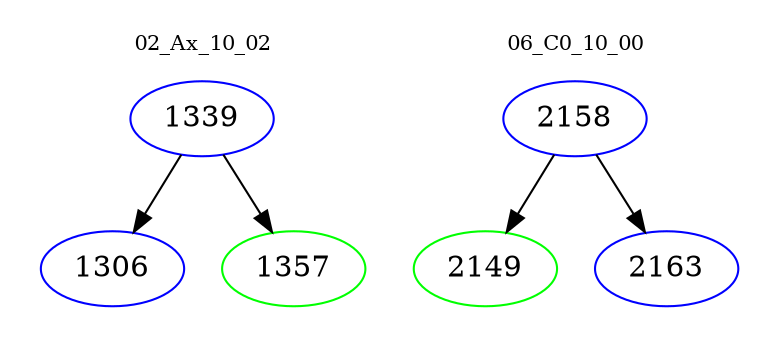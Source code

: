 digraph{
subgraph cluster_0 {
color = white
label = "02_Ax_10_02";
fontsize=10;
T0_1339 [label="1339", color="blue"]
T0_1339 -> T0_1306 [color="black"]
T0_1306 [label="1306", color="blue"]
T0_1339 -> T0_1357 [color="black"]
T0_1357 [label="1357", color="green"]
}
subgraph cluster_1 {
color = white
label = "06_C0_10_00";
fontsize=10;
T1_2158 [label="2158", color="blue"]
T1_2158 -> T1_2149 [color="black"]
T1_2149 [label="2149", color="green"]
T1_2158 -> T1_2163 [color="black"]
T1_2163 [label="2163", color="blue"]
}
}
